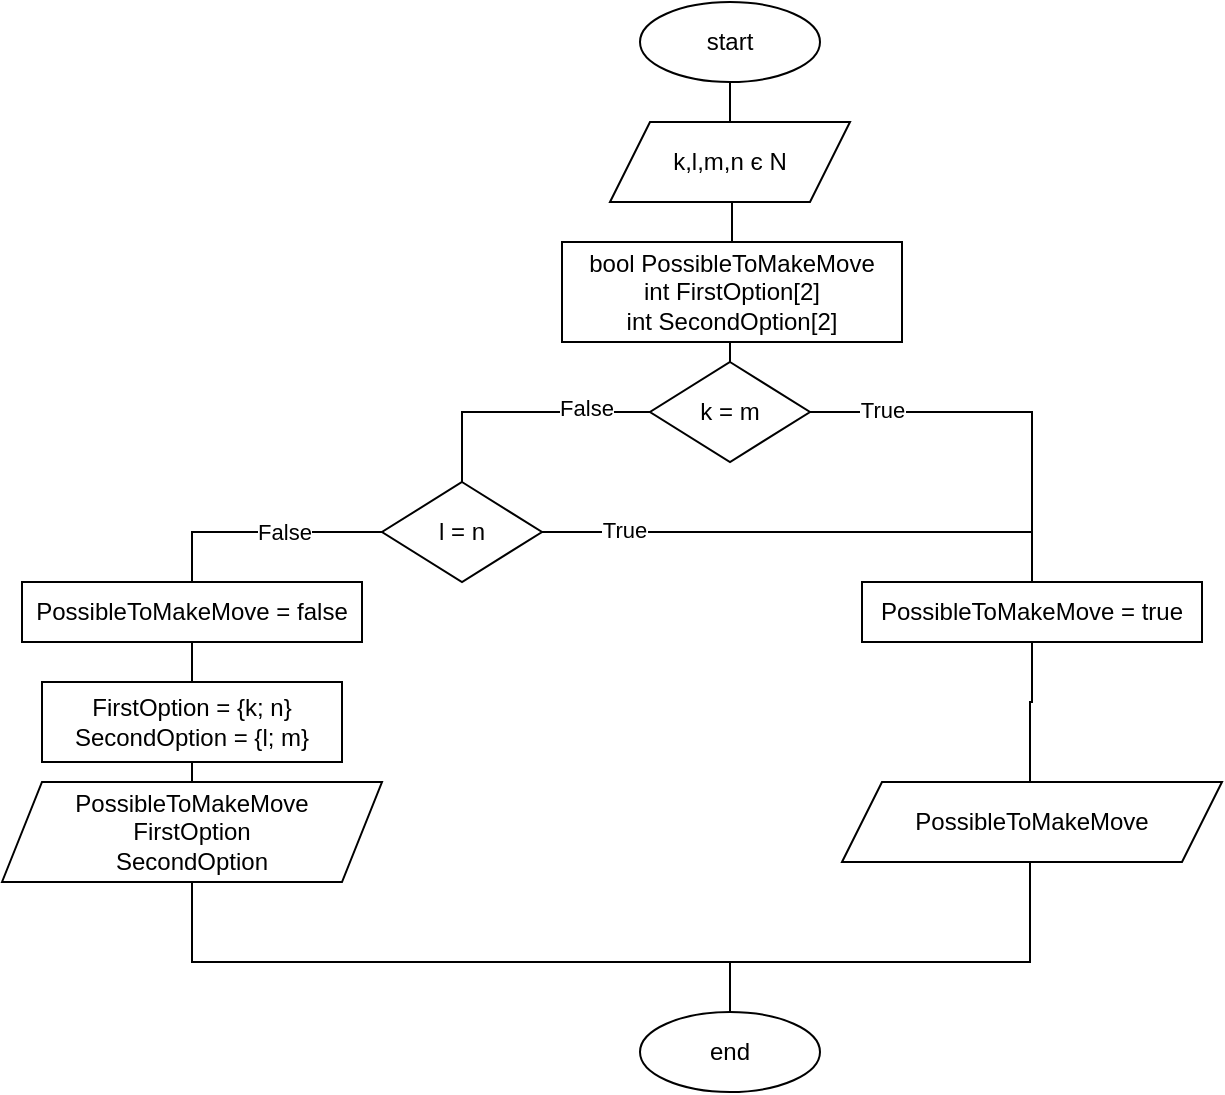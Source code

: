 <mxfile version="15.3.8" type="device"><diagram id="lFkOlFclaywLqs40HxPA" name="Завдання 1"><mxGraphModel dx="1264" dy="592" grid="1" gridSize="10" guides="1" tooltips="1" connect="1" arrows="1" fold="1" page="1" pageScale="1" pageWidth="827" pageHeight="1169" math="0" shadow="0"><root><mxCell id="0"/><mxCell id="1" parent="0"/><mxCell id="GmflcoNI9_xZHldAA-0F-4" style="edgeStyle=orthogonalEdgeStyle;rounded=0;orthogonalLoop=1;jettySize=auto;html=1;exitX=0.5;exitY=1;exitDx=0;exitDy=0;entryX=0.5;entryY=0;entryDx=0;entryDy=0;endArrow=none;endFill=0;" parent="1" source="GmflcoNI9_xZHldAA-0F-1" target="GmflcoNI9_xZHldAA-0F-3" edge="1"><mxGeometry relative="1" as="geometry"/></mxCell><mxCell id="GmflcoNI9_xZHldAA-0F-1" value="start" style="ellipse;whiteSpace=wrap;html=1;" parent="1" vertex="1"><mxGeometry x="369" y="60" width="90" height="40" as="geometry"/></mxCell><mxCell id="GmflcoNI9_xZHldAA-0F-2" value="end" style="ellipse;whiteSpace=wrap;html=1;" parent="1" vertex="1"><mxGeometry x="369" y="565" width="90" height="40" as="geometry"/></mxCell><mxCell id="GmflcoNI9_xZHldAA-0F-8" style="edgeStyle=orthogonalEdgeStyle;rounded=0;orthogonalLoop=1;jettySize=auto;html=1;exitX=0.5;exitY=1;exitDx=0;exitDy=0;entryX=0.5;entryY=0;entryDx=0;entryDy=0;endArrow=none;endFill=0;" parent="1" source="GmflcoNI9_xZHldAA-0F-3" target="GmflcoNI9_xZHldAA-0F-7" edge="1"><mxGeometry relative="1" as="geometry"/></mxCell><mxCell id="GmflcoNI9_xZHldAA-0F-3" value="k,l,m,n є N" style="shape=parallelogram;perimeter=parallelogramPerimeter;whiteSpace=wrap;html=1;fixedSize=1;" parent="1" vertex="1"><mxGeometry x="354" y="120" width="120" height="40" as="geometry"/></mxCell><mxCell id="GmflcoNI9_xZHldAA-0F-10" style="edgeStyle=orthogonalEdgeStyle;rounded=0;orthogonalLoop=1;jettySize=auto;html=1;exitX=1;exitY=0.5;exitDx=0;exitDy=0;endArrow=none;endFill=0;" parent="1" source="GmflcoNI9_xZHldAA-0F-6" target="GmflcoNI9_xZHldAA-0F-11" edge="1"><mxGeometry relative="1" as="geometry"><mxPoint x="540" y="310" as="targetPoint"/></mxGeometry></mxCell><mxCell id="GmflcoNI9_xZHldAA-0F-18" value="True" style="edgeLabel;html=1;align=center;verticalAlign=middle;resizable=0;points=[];" parent="GmflcoNI9_xZHldAA-0F-10" vertex="1" connectable="0"><mxGeometry x="-0.637" y="1" relative="1" as="geometry"><mxPoint as="offset"/></mxGeometry></mxCell><mxCell id="GmflcoNI9_xZHldAA-0F-12" style="edgeStyle=orthogonalEdgeStyle;rounded=0;orthogonalLoop=1;jettySize=auto;html=1;exitX=0;exitY=0.5;exitDx=0;exitDy=0;endArrow=none;endFill=0;entryX=0.5;entryY=0;entryDx=0;entryDy=0;" parent="1" source="GmflcoNI9_xZHldAA-0F-6" target="GmflcoNI9_xZHldAA-0F-14" edge="1"><mxGeometry relative="1" as="geometry"><mxPoint x="280" y="300" as="targetPoint"/></mxGeometry></mxCell><mxCell id="GmflcoNI9_xZHldAA-0F-19" value="False" style="edgeLabel;html=1;align=center;verticalAlign=middle;resizable=0;points=[];" parent="GmflcoNI9_xZHldAA-0F-12" vertex="1" connectable="0"><mxGeometry x="-0.499" y="-2" relative="1" as="geometry"><mxPoint as="offset"/></mxGeometry></mxCell><mxCell id="GmflcoNI9_xZHldAA-0F-6" value="k = m" style="rhombus;whiteSpace=wrap;html=1;" parent="1" vertex="1"><mxGeometry x="374" y="240" width="80" height="50" as="geometry"/></mxCell><mxCell id="GmflcoNI9_xZHldAA-0F-9" style="edgeStyle=orthogonalEdgeStyle;rounded=0;orthogonalLoop=1;jettySize=auto;html=1;exitX=0.5;exitY=1;exitDx=0;exitDy=0;entryX=0.5;entryY=0;entryDx=0;entryDy=0;endArrow=none;endFill=0;" parent="1" source="GmflcoNI9_xZHldAA-0F-7" target="GmflcoNI9_xZHldAA-0F-6" edge="1"><mxGeometry relative="1" as="geometry"/></mxCell><mxCell id="GmflcoNI9_xZHldAA-0F-7" value="bool PossibleToMakeMove&lt;br&gt;int FirstOption[2]&lt;br&gt;int SecondOption[2]" style="rounded=0;whiteSpace=wrap;html=1;" parent="1" vertex="1"><mxGeometry x="330" y="180" width="170" height="50" as="geometry"/></mxCell><mxCell id="GmflcoNI9_xZHldAA-0F-22" style="edgeStyle=orthogonalEdgeStyle;rounded=0;orthogonalLoop=1;jettySize=auto;html=1;exitX=0.5;exitY=1;exitDx=0;exitDy=0;endArrow=none;endFill=0;entryX=0.5;entryY=0;entryDx=0;entryDy=0;" parent="1" source="GmflcoNI9_xZHldAA-0F-11" target="GmflcoNI9_xZHldAA-0F-23" edge="1"><mxGeometry relative="1" as="geometry"><mxPoint x="450" y="550" as="targetPoint"/><Array as="points"><mxPoint x="565" y="410"/><mxPoint x="564" y="410"/></Array></mxGeometry></mxCell><mxCell id="GmflcoNI9_xZHldAA-0F-11" value="&lt;span&gt;PossibleToMakeMove = true&lt;/span&gt;" style="rounded=0;whiteSpace=wrap;html=1;" parent="1" vertex="1"><mxGeometry x="480" y="350" width="170" height="30" as="geometry"/></mxCell><mxCell id="GmflcoNI9_xZHldAA-0F-15" style="edgeStyle=orthogonalEdgeStyle;rounded=0;orthogonalLoop=1;jettySize=auto;html=1;exitX=1;exitY=0.5;exitDx=0;exitDy=0;endArrow=none;endFill=0;entryX=0.5;entryY=0;entryDx=0;entryDy=0;" parent="1" source="GmflcoNI9_xZHldAA-0F-14" target="GmflcoNI9_xZHldAA-0F-11" edge="1"><mxGeometry relative="1" as="geometry"><mxPoint x="560" y="370" as="targetPoint"/></mxGeometry></mxCell><mxCell id="GmflcoNI9_xZHldAA-0F-20" value="True" style="edgeLabel;html=1;align=center;verticalAlign=middle;resizable=0;points=[];" parent="GmflcoNI9_xZHldAA-0F-15" vertex="1" connectable="0"><mxGeometry x="-0.7" y="1" relative="1" as="geometry"><mxPoint as="offset"/></mxGeometry></mxCell><mxCell id="GmflcoNI9_xZHldAA-0F-16" style="edgeStyle=orthogonalEdgeStyle;rounded=0;orthogonalLoop=1;jettySize=auto;html=1;exitX=0;exitY=0.5;exitDx=0;exitDy=0;endArrow=none;endFill=0;entryX=0.5;entryY=0;entryDx=0;entryDy=0;" parent="1" source="GmflcoNI9_xZHldAA-0F-14" target="GmflcoNI9_xZHldAA-0F-17" edge="1"><mxGeometry relative="1" as="geometry"><mxPoint x="170" y="380" as="targetPoint"/></mxGeometry></mxCell><mxCell id="GmflcoNI9_xZHldAA-0F-21" value="False" style="edgeLabel;html=1;align=center;verticalAlign=middle;resizable=0;points=[];" parent="GmflcoNI9_xZHldAA-0F-16" vertex="1" connectable="0"><mxGeometry x="-0.722" y="-1" relative="1" as="geometry"><mxPoint x="-33" y="1" as="offset"/></mxGeometry></mxCell><mxCell id="GmflcoNI9_xZHldAA-0F-14" value="l = n" style="rhombus;whiteSpace=wrap;html=1;" parent="1" vertex="1"><mxGeometry x="240" y="300" width="80" height="50" as="geometry"/></mxCell><mxCell id="GmflcoNI9_xZHldAA-0F-25" style="edgeStyle=orthogonalEdgeStyle;rounded=0;orthogonalLoop=1;jettySize=auto;html=1;exitX=0.5;exitY=1;exitDx=0;exitDy=0;endArrow=none;endFill=0;entryX=0.5;entryY=0;entryDx=0;entryDy=0;" parent="1" source="GmflcoNI9_xZHldAA-0F-17" target="GmflcoNI9_xZHldAA-0F-27" edge="1"><mxGeometry relative="1" as="geometry"><mxPoint x="175" y="450" as="targetPoint"/></mxGeometry></mxCell><mxCell id="GmflcoNI9_xZHldAA-0F-17" value="&lt;span&gt;PossibleToMakeMove = false&lt;/span&gt;" style="rounded=0;whiteSpace=wrap;html=1;" parent="1" vertex="1"><mxGeometry x="60" y="350" width="170" height="30" as="geometry"/></mxCell><mxCell id="GmflcoNI9_xZHldAA-0F-24" style="edgeStyle=orthogonalEdgeStyle;rounded=0;orthogonalLoop=1;jettySize=auto;html=1;exitX=0.5;exitY=1;exitDx=0;exitDy=0;entryX=0.5;entryY=0;entryDx=0;entryDy=0;endArrow=none;endFill=0;" parent="1" source="GmflcoNI9_xZHldAA-0F-23" target="GmflcoNI9_xZHldAA-0F-2" edge="1"><mxGeometry relative="1" as="geometry"><Array as="points"><mxPoint x="564" y="490"/><mxPoint x="564" y="540"/><mxPoint x="414" y="540"/></Array></mxGeometry></mxCell><mxCell id="GmflcoNI9_xZHldAA-0F-23" value="PossibleToMakeMove" style="shape=parallelogram;perimeter=parallelogramPerimeter;whiteSpace=wrap;html=1;fixedSize=1;" parent="1" vertex="1"><mxGeometry x="470" y="450" width="190" height="40" as="geometry"/></mxCell><mxCell id="GmflcoNI9_xZHldAA-0F-29" style="edgeStyle=orthogonalEdgeStyle;rounded=0;orthogonalLoop=1;jettySize=auto;html=1;exitX=0.5;exitY=1;exitDx=0;exitDy=0;endArrow=none;endFill=0;entryX=0.5;entryY=0;entryDx=0;entryDy=0;" parent="1" source="GmflcoNI9_xZHldAA-0F-27" target="GmflcoNI9_xZHldAA-0F-30" edge="1"><mxGeometry relative="1" as="geometry"><mxPoint x="145.333" y="460" as="targetPoint"/></mxGeometry></mxCell><mxCell id="GmflcoNI9_xZHldAA-0F-27" value="&lt;span&gt;FirstOption = {k; n}&lt;/span&gt;&lt;br&gt;&lt;span&gt;SecondOption = {l; m}&lt;/span&gt;" style="rounded=0;whiteSpace=wrap;html=1;" parent="1" vertex="1"><mxGeometry x="70" y="400" width="150" height="40" as="geometry"/></mxCell><mxCell id="GmflcoNI9_xZHldAA-0F-31" style="edgeStyle=orthogonalEdgeStyle;rounded=0;orthogonalLoop=1;jettySize=auto;html=1;exitX=0.5;exitY=1;exitDx=0;exitDy=0;entryX=0.5;entryY=0;entryDx=0;entryDy=0;endArrow=none;endFill=0;" parent="1" source="GmflcoNI9_xZHldAA-0F-30" target="GmflcoNI9_xZHldAA-0F-2" edge="1"><mxGeometry relative="1" as="geometry"><Array as="points"><mxPoint x="145" y="540"/><mxPoint x="414" y="540"/></Array></mxGeometry></mxCell><mxCell id="GmflcoNI9_xZHldAA-0F-30" value="PossibleToMakeMove&lt;br&gt;FirstOption&lt;br&gt;SecondOption" style="shape=parallelogram;perimeter=parallelogramPerimeter;whiteSpace=wrap;html=1;fixedSize=1;" parent="1" vertex="1"><mxGeometry x="50" y="450" width="190" height="50" as="geometry"/></mxCell></root></mxGraphModel></diagram></mxfile>